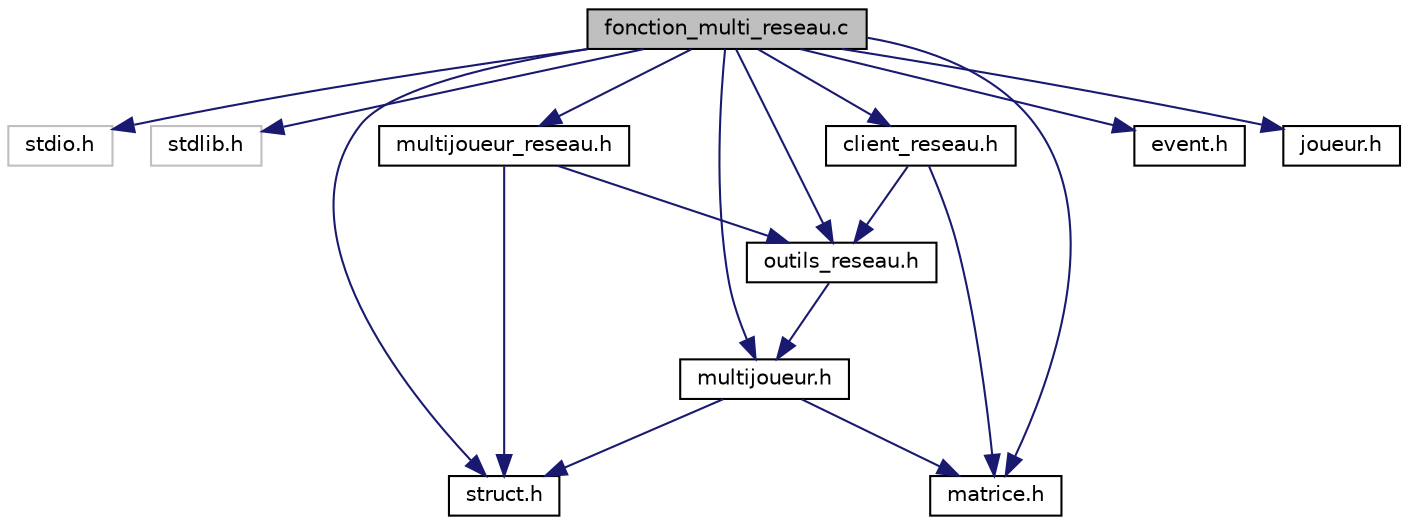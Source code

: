 digraph "fonction_multi_reseau.c"
{
  edge [fontname="Helvetica",fontsize="10",labelfontname="Helvetica",labelfontsize="10"];
  node [fontname="Helvetica",fontsize="10",shape=record];
  Node1 [label="fonction_multi_reseau.c",height=0.2,width=0.4,color="black", fillcolor="grey75", style="filled", fontcolor="black"];
  Node1 -> Node2 [color="midnightblue",fontsize="10",style="solid"];
  Node2 [label="stdio.h",height=0.2,width=0.4,color="grey75", fillcolor="white", style="filled"];
  Node1 -> Node3 [color="midnightblue",fontsize="10",style="solid"];
  Node3 [label="stdlib.h",height=0.2,width=0.4,color="grey75", fillcolor="white", style="filled"];
  Node1 -> Node4 [color="midnightblue",fontsize="10",style="solid"];
  Node4 [label="struct.h",height=0.2,width=0.4,color="black", fillcolor="white", style="filled",URL="$struct_8h_source.html"];
  Node1 -> Node5 [color="midnightblue",fontsize="10",style="solid"];
  Node5 [label="matrice.h",height=0.2,width=0.4,color="black", fillcolor="white", style="filled",URL="$matrice_8h_source.html"];
  Node1 -> Node6 [color="midnightblue",fontsize="10",style="solid"];
  Node6 [label="event.h",height=0.2,width=0.4,color="black", fillcolor="white", style="filled",URL="$event_8h_source.html"];
  Node1 -> Node7 [color="midnightblue",fontsize="10",style="solid"];
  Node7 [label="outils_reseau.h",height=0.2,width=0.4,color="black", fillcolor="white", style="filled",URL="$outils__reseau_8h_source.html"];
  Node7 -> Node8 [color="midnightblue",fontsize="10",style="solid"];
  Node8 [label="multijoueur.h",height=0.2,width=0.4,color="black", fillcolor="white", style="filled",URL="$multijoueur_8h_source.html"];
  Node8 -> Node4 [color="midnightblue",fontsize="10",style="solid"];
  Node8 -> Node5 [color="midnightblue",fontsize="10",style="solid"];
  Node1 -> Node9 [color="midnightblue",fontsize="10",style="solid"];
  Node9 [label="joueur.h",height=0.2,width=0.4,color="black", fillcolor="white", style="filled",URL="$joueur_8h_source.html"];
  Node1 -> Node8 [color="midnightblue",fontsize="10",style="solid"];
  Node1 -> Node10 [color="midnightblue",fontsize="10",style="solid"];
  Node10 [label="client_reseau.h",height=0.2,width=0.4,color="black", fillcolor="white", style="filled",URL="$client__reseau_8h_source.html"];
  Node10 -> Node5 [color="midnightblue",fontsize="10",style="solid"];
  Node10 -> Node7 [color="midnightblue",fontsize="10",style="solid"];
  Node1 -> Node11 [color="midnightblue",fontsize="10",style="solid"];
  Node11 [label="multijoueur_reseau.h",height=0.2,width=0.4,color="black", fillcolor="white", style="filled",URL="$multijoueur__reseau_8h_source.html"];
  Node11 -> Node4 [color="midnightblue",fontsize="10",style="solid"];
  Node11 -> Node7 [color="midnightblue",fontsize="10",style="solid"];
}
